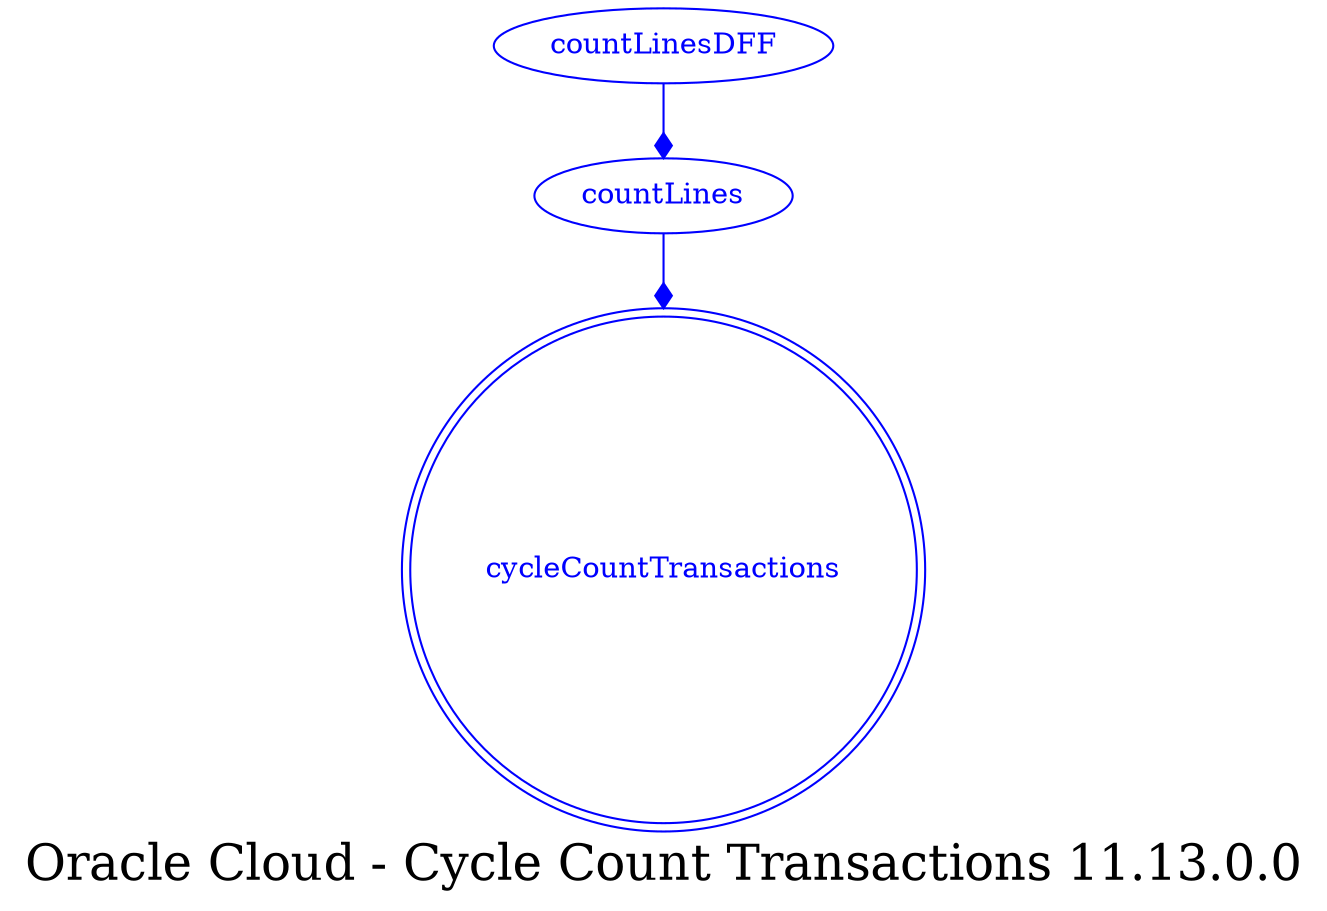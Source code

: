 digraph LexiconGraph {
graph[label="Oracle Cloud - Cycle Count Transactions 11.13.0.0", fontsize=24]
splines=true
"cycleCountTransactions" [color=blue, fontcolor=blue, shape=doublecircle]
"countLines" -> "cycleCountTransactions" [color=blue, fontcolor=blue, arrowhead=diamond, arrowtail=none]
"countLines" [color=blue, fontcolor=blue, shape=ellipse]
"countLinesDFF" -> "countLines" [color=blue, fontcolor=blue, arrowhead=diamond, arrowtail=none]
"countLinesDFF" [color=blue, fontcolor=blue, shape=ellipse]
}
